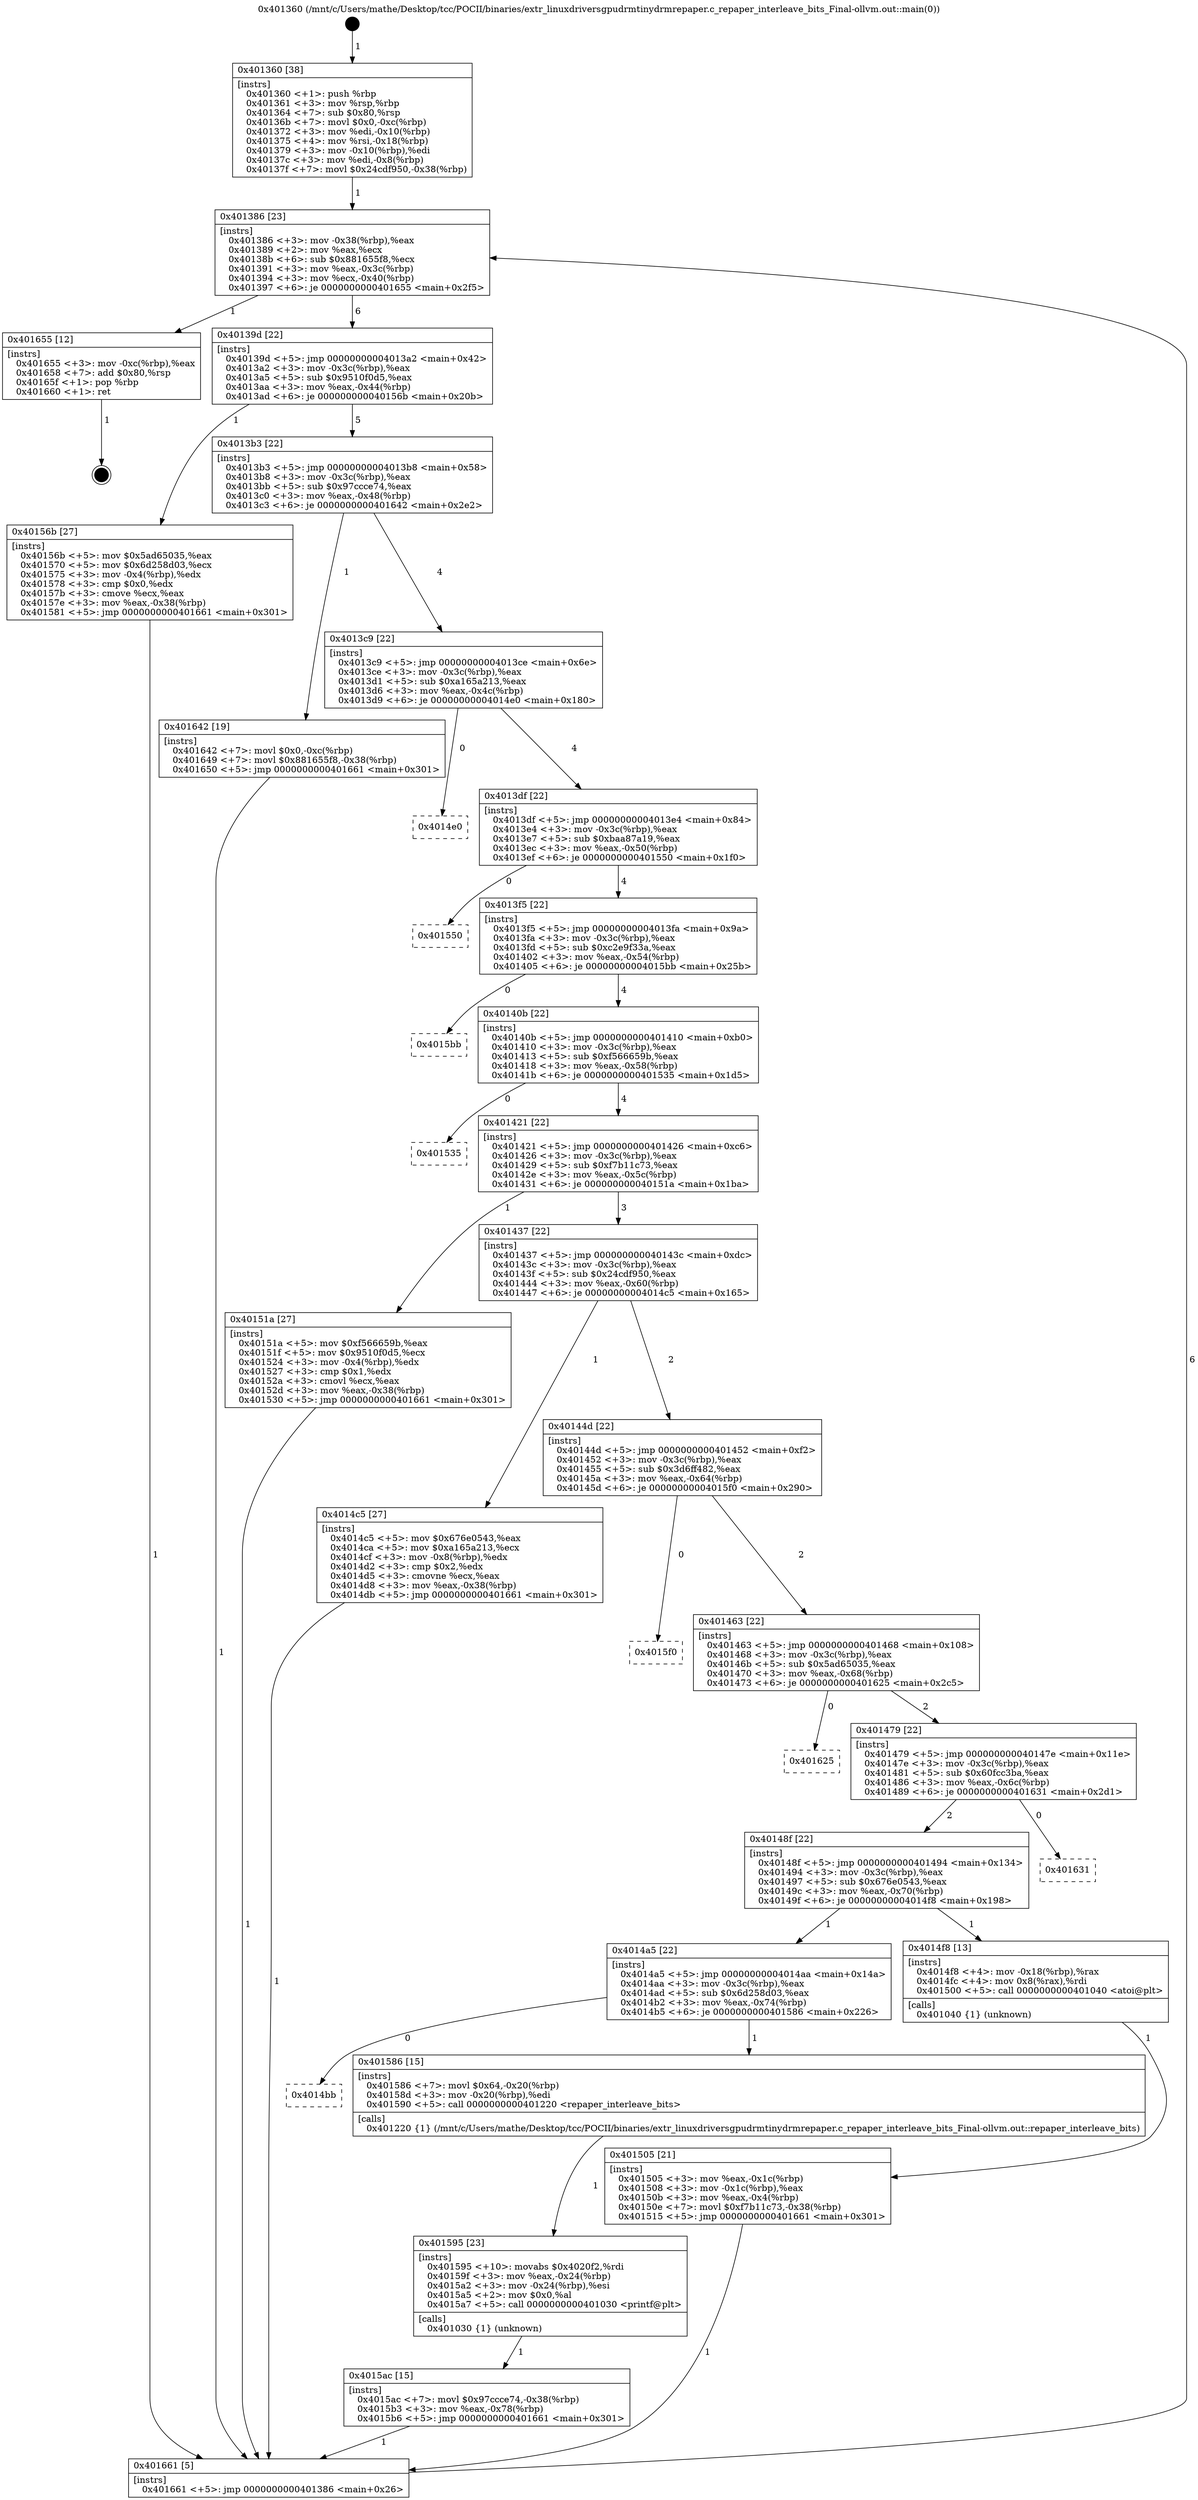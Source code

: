 digraph "0x401360" {
  label = "0x401360 (/mnt/c/Users/mathe/Desktop/tcc/POCII/binaries/extr_linuxdriversgpudrmtinydrmrepaper.c_repaper_interleave_bits_Final-ollvm.out::main(0))"
  labelloc = "t"
  node[shape=record]

  Entry [label="",width=0.3,height=0.3,shape=circle,fillcolor=black,style=filled]
  "0x401386" [label="{
     0x401386 [23]\l
     | [instrs]\l
     &nbsp;&nbsp;0x401386 \<+3\>: mov -0x38(%rbp),%eax\l
     &nbsp;&nbsp;0x401389 \<+2\>: mov %eax,%ecx\l
     &nbsp;&nbsp;0x40138b \<+6\>: sub $0x881655f8,%ecx\l
     &nbsp;&nbsp;0x401391 \<+3\>: mov %eax,-0x3c(%rbp)\l
     &nbsp;&nbsp;0x401394 \<+3\>: mov %ecx,-0x40(%rbp)\l
     &nbsp;&nbsp;0x401397 \<+6\>: je 0000000000401655 \<main+0x2f5\>\l
  }"]
  "0x401655" [label="{
     0x401655 [12]\l
     | [instrs]\l
     &nbsp;&nbsp;0x401655 \<+3\>: mov -0xc(%rbp),%eax\l
     &nbsp;&nbsp;0x401658 \<+7\>: add $0x80,%rsp\l
     &nbsp;&nbsp;0x40165f \<+1\>: pop %rbp\l
     &nbsp;&nbsp;0x401660 \<+1\>: ret\l
  }"]
  "0x40139d" [label="{
     0x40139d [22]\l
     | [instrs]\l
     &nbsp;&nbsp;0x40139d \<+5\>: jmp 00000000004013a2 \<main+0x42\>\l
     &nbsp;&nbsp;0x4013a2 \<+3\>: mov -0x3c(%rbp),%eax\l
     &nbsp;&nbsp;0x4013a5 \<+5\>: sub $0x9510f0d5,%eax\l
     &nbsp;&nbsp;0x4013aa \<+3\>: mov %eax,-0x44(%rbp)\l
     &nbsp;&nbsp;0x4013ad \<+6\>: je 000000000040156b \<main+0x20b\>\l
  }"]
  Exit [label="",width=0.3,height=0.3,shape=circle,fillcolor=black,style=filled,peripheries=2]
  "0x40156b" [label="{
     0x40156b [27]\l
     | [instrs]\l
     &nbsp;&nbsp;0x40156b \<+5\>: mov $0x5ad65035,%eax\l
     &nbsp;&nbsp;0x401570 \<+5\>: mov $0x6d258d03,%ecx\l
     &nbsp;&nbsp;0x401575 \<+3\>: mov -0x4(%rbp),%edx\l
     &nbsp;&nbsp;0x401578 \<+3\>: cmp $0x0,%edx\l
     &nbsp;&nbsp;0x40157b \<+3\>: cmove %ecx,%eax\l
     &nbsp;&nbsp;0x40157e \<+3\>: mov %eax,-0x38(%rbp)\l
     &nbsp;&nbsp;0x401581 \<+5\>: jmp 0000000000401661 \<main+0x301\>\l
  }"]
  "0x4013b3" [label="{
     0x4013b3 [22]\l
     | [instrs]\l
     &nbsp;&nbsp;0x4013b3 \<+5\>: jmp 00000000004013b8 \<main+0x58\>\l
     &nbsp;&nbsp;0x4013b8 \<+3\>: mov -0x3c(%rbp),%eax\l
     &nbsp;&nbsp;0x4013bb \<+5\>: sub $0x97ccce74,%eax\l
     &nbsp;&nbsp;0x4013c0 \<+3\>: mov %eax,-0x48(%rbp)\l
     &nbsp;&nbsp;0x4013c3 \<+6\>: je 0000000000401642 \<main+0x2e2\>\l
  }"]
  "0x4015ac" [label="{
     0x4015ac [15]\l
     | [instrs]\l
     &nbsp;&nbsp;0x4015ac \<+7\>: movl $0x97ccce74,-0x38(%rbp)\l
     &nbsp;&nbsp;0x4015b3 \<+3\>: mov %eax,-0x78(%rbp)\l
     &nbsp;&nbsp;0x4015b6 \<+5\>: jmp 0000000000401661 \<main+0x301\>\l
  }"]
  "0x401642" [label="{
     0x401642 [19]\l
     | [instrs]\l
     &nbsp;&nbsp;0x401642 \<+7\>: movl $0x0,-0xc(%rbp)\l
     &nbsp;&nbsp;0x401649 \<+7\>: movl $0x881655f8,-0x38(%rbp)\l
     &nbsp;&nbsp;0x401650 \<+5\>: jmp 0000000000401661 \<main+0x301\>\l
  }"]
  "0x4013c9" [label="{
     0x4013c9 [22]\l
     | [instrs]\l
     &nbsp;&nbsp;0x4013c9 \<+5\>: jmp 00000000004013ce \<main+0x6e\>\l
     &nbsp;&nbsp;0x4013ce \<+3\>: mov -0x3c(%rbp),%eax\l
     &nbsp;&nbsp;0x4013d1 \<+5\>: sub $0xa165a213,%eax\l
     &nbsp;&nbsp;0x4013d6 \<+3\>: mov %eax,-0x4c(%rbp)\l
     &nbsp;&nbsp;0x4013d9 \<+6\>: je 00000000004014e0 \<main+0x180\>\l
  }"]
  "0x401595" [label="{
     0x401595 [23]\l
     | [instrs]\l
     &nbsp;&nbsp;0x401595 \<+10\>: movabs $0x4020f2,%rdi\l
     &nbsp;&nbsp;0x40159f \<+3\>: mov %eax,-0x24(%rbp)\l
     &nbsp;&nbsp;0x4015a2 \<+3\>: mov -0x24(%rbp),%esi\l
     &nbsp;&nbsp;0x4015a5 \<+2\>: mov $0x0,%al\l
     &nbsp;&nbsp;0x4015a7 \<+5\>: call 0000000000401030 \<printf@plt\>\l
     | [calls]\l
     &nbsp;&nbsp;0x401030 \{1\} (unknown)\l
  }"]
  "0x4014e0" [label="{
     0x4014e0\l
  }", style=dashed]
  "0x4013df" [label="{
     0x4013df [22]\l
     | [instrs]\l
     &nbsp;&nbsp;0x4013df \<+5\>: jmp 00000000004013e4 \<main+0x84\>\l
     &nbsp;&nbsp;0x4013e4 \<+3\>: mov -0x3c(%rbp),%eax\l
     &nbsp;&nbsp;0x4013e7 \<+5\>: sub $0xbaa87a19,%eax\l
     &nbsp;&nbsp;0x4013ec \<+3\>: mov %eax,-0x50(%rbp)\l
     &nbsp;&nbsp;0x4013ef \<+6\>: je 0000000000401550 \<main+0x1f0\>\l
  }"]
  "0x4014bb" [label="{
     0x4014bb\l
  }", style=dashed]
  "0x401550" [label="{
     0x401550\l
  }", style=dashed]
  "0x4013f5" [label="{
     0x4013f5 [22]\l
     | [instrs]\l
     &nbsp;&nbsp;0x4013f5 \<+5\>: jmp 00000000004013fa \<main+0x9a\>\l
     &nbsp;&nbsp;0x4013fa \<+3\>: mov -0x3c(%rbp),%eax\l
     &nbsp;&nbsp;0x4013fd \<+5\>: sub $0xc2e9f33a,%eax\l
     &nbsp;&nbsp;0x401402 \<+3\>: mov %eax,-0x54(%rbp)\l
     &nbsp;&nbsp;0x401405 \<+6\>: je 00000000004015bb \<main+0x25b\>\l
  }"]
  "0x401586" [label="{
     0x401586 [15]\l
     | [instrs]\l
     &nbsp;&nbsp;0x401586 \<+7\>: movl $0x64,-0x20(%rbp)\l
     &nbsp;&nbsp;0x40158d \<+3\>: mov -0x20(%rbp),%edi\l
     &nbsp;&nbsp;0x401590 \<+5\>: call 0000000000401220 \<repaper_interleave_bits\>\l
     | [calls]\l
     &nbsp;&nbsp;0x401220 \{1\} (/mnt/c/Users/mathe/Desktop/tcc/POCII/binaries/extr_linuxdriversgpudrmtinydrmrepaper.c_repaper_interleave_bits_Final-ollvm.out::repaper_interleave_bits)\l
  }"]
  "0x4015bb" [label="{
     0x4015bb\l
  }", style=dashed]
  "0x40140b" [label="{
     0x40140b [22]\l
     | [instrs]\l
     &nbsp;&nbsp;0x40140b \<+5\>: jmp 0000000000401410 \<main+0xb0\>\l
     &nbsp;&nbsp;0x401410 \<+3\>: mov -0x3c(%rbp),%eax\l
     &nbsp;&nbsp;0x401413 \<+5\>: sub $0xf566659b,%eax\l
     &nbsp;&nbsp;0x401418 \<+3\>: mov %eax,-0x58(%rbp)\l
     &nbsp;&nbsp;0x40141b \<+6\>: je 0000000000401535 \<main+0x1d5\>\l
  }"]
  "0x401505" [label="{
     0x401505 [21]\l
     | [instrs]\l
     &nbsp;&nbsp;0x401505 \<+3\>: mov %eax,-0x1c(%rbp)\l
     &nbsp;&nbsp;0x401508 \<+3\>: mov -0x1c(%rbp),%eax\l
     &nbsp;&nbsp;0x40150b \<+3\>: mov %eax,-0x4(%rbp)\l
     &nbsp;&nbsp;0x40150e \<+7\>: movl $0xf7b11c73,-0x38(%rbp)\l
     &nbsp;&nbsp;0x401515 \<+5\>: jmp 0000000000401661 \<main+0x301\>\l
  }"]
  "0x401535" [label="{
     0x401535\l
  }", style=dashed]
  "0x401421" [label="{
     0x401421 [22]\l
     | [instrs]\l
     &nbsp;&nbsp;0x401421 \<+5\>: jmp 0000000000401426 \<main+0xc6\>\l
     &nbsp;&nbsp;0x401426 \<+3\>: mov -0x3c(%rbp),%eax\l
     &nbsp;&nbsp;0x401429 \<+5\>: sub $0xf7b11c73,%eax\l
     &nbsp;&nbsp;0x40142e \<+3\>: mov %eax,-0x5c(%rbp)\l
     &nbsp;&nbsp;0x401431 \<+6\>: je 000000000040151a \<main+0x1ba\>\l
  }"]
  "0x4014a5" [label="{
     0x4014a5 [22]\l
     | [instrs]\l
     &nbsp;&nbsp;0x4014a5 \<+5\>: jmp 00000000004014aa \<main+0x14a\>\l
     &nbsp;&nbsp;0x4014aa \<+3\>: mov -0x3c(%rbp),%eax\l
     &nbsp;&nbsp;0x4014ad \<+5\>: sub $0x6d258d03,%eax\l
     &nbsp;&nbsp;0x4014b2 \<+3\>: mov %eax,-0x74(%rbp)\l
     &nbsp;&nbsp;0x4014b5 \<+6\>: je 0000000000401586 \<main+0x226\>\l
  }"]
  "0x40151a" [label="{
     0x40151a [27]\l
     | [instrs]\l
     &nbsp;&nbsp;0x40151a \<+5\>: mov $0xf566659b,%eax\l
     &nbsp;&nbsp;0x40151f \<+5\>: mov $0x9510f0d5,%ecx\l
     &nbsp;&nbsp;0x401524 \<+3\>: mov -0x4(%rbp),%edx\l
     &nbsp;&nbsp;0x401527 \<+3\>: cmp $0x1,%edx\l
     &nbsp;&nbsp;0x40152a \<+3\>: cmovl %ecx,%eax\l
     &nbsp;&nbsp;0x40152d \<+3\>: mov %eax,-0x38(%rbp)\l
     &nbsp;&nbsp;0x401530 \<+5\>: jmp 0000000000401661 \<main+0x301\>\l
  }"]
  "0x401437" [label="{
     0x401437 [22]\l
     | [instrs]\l
     &nbsp;&nbsp;0x401437 \<+5\>: jmp 000000000040143c \<main+0xdc\>\l
     &nbsp;&nbsp;0x40143c \<+3\>: mov -0x3c(%rbp),%eax\l
     &nbsp;&nbsp;0x40143f \<+5\>: sub $0x24cdf950,%eax\l
     &nbsp;&nbsp;0x401444 \<+3\>: mov %eax,-0x60(%rbp)\l
     &nbsp;&nbsp;0x401447 \<+6\>: je 00000000004014c5 \<main+0x165\>\l
  }"]
  "0x4014f8" [label="{
     0x4014f8 [13]\l
     | [instrs]\l
     &nbsp;&nbsp;0x4014f8 \<+4\>: mov -0x18(%rbp),%rax\l
     &nbsp;&nbsp;0x4014fc \<+4\>: mov 0x8(%rax),%rdi\l
     &nbsp;&nbsp;0x401500 \<+5\>: call 0000000000401040 \<atoi@plt\>\l
     | [calls]\l
     &nbsp;&nbsp;0x401040 \{1\} (unknown)\l
  }"]
  "0x4014c5" [label="{
     0x4014c5 [27]\l
     | [instrs]\l
     &nbsp;&nbsp;0x4014c5 \<+5\>: mov $0x676e0543,%eax\l
     &nbsp;&nbsp;0x4014ca \<+5\>: mov $0xa165a213,%ecx\l
     &nbsp;&nbsp;0x4014cf \<+3\>: mov -0x8(%rbp),%edx\l
     &nbsp;&nbsp;0x4014d2 \<+3\>: cmp $0x2,%edx\l
     &nbsp;&nbsp;0x4014d5 \<+3\>: cmovne %ecx,%eax\l
     &nbsp;&nbsp;0x4014d8 \<+3\>: mov %eax,-0x38(%rbp)\l
     &nbsp;&nbsp;0x4014db \<+5\>: jmp 0000000000401661 \<main+0x301\>\l
  }"]
  "0x40144d" [label="{
     0x40144d [22]\l
     | [instrs]\l
     &nbsp;&nbsp;0x40144d \<+5\>: jmp 0000000000401452 \<main+0xf2\>\l
     &nbsp;&nbsp;0x401452 \<+3\>: mov -0x3c(%rbp),%eax\l
     &nbsp;&nbsp;0x401455 \<+5\>: sub $0x3d6ff482,%eax\l
     &nbsp;&nbsp;0x40145a \<+3\>: mov %eax,-0x64(%rbp)\l
     &nbsp;&nbsp;0x40145d \<+6\>: je 00000000004015f0 \<main+0x290\>\l
  }"]
  "0x401661" [label="{
     0x401661 [5]\l
     | [instrs]\l
     &nbsp;&nbsp;0x401661 \<+5\>: jmp 0000000000401386 \<main+0x26\>\l
  }"]
  "0x401360" [label="{
     0x401360 [38]\l
     | [instrs]\l
     &nbsp;&nbsp;0x401360 \<+1\>: push %rbp\l
     &nbsp;&nbsp;0x401361 \<+3\>: mov %rsp,%rbp\l
     &nbsp;&nbsp;0x401364 \<+7\>: sub $0x80,%rsp\l
     &nbsp;&nbsp;0x40136b \<+7\>: movl $0x0,-0xc(%rbp)\l
     &nbsp;&nbsp;0x401372 \<+3\>: mov %edi,-0x10(%rbp)\l
     &nbsp;&nbsp;0x401375 \<+4\>: mov %rsi,-0x18(%rbp)\l
     &nbsp;&nbsp;0x401379 \<+3\>: mov -0x10(%rbp),%edi\l
     &nbsp;&nbsp;0x40137c \<+3\>: mov %edi,-0x8(%rbp)\l
     &nbsp;&nbsp;0x40137f \<+7\>: movl $0x24cdf950,-0x38(%rbp)\l
  }"]
  "0x40148f" [label="{
     0x40148f [22]\l
     | [instrs]\l
     &nbsp;&nbsp;0x40148f \<+5\>: jmp 0000000000401494 \<main+0x134\>\l
     &nbsp;&nbsp;0x401494 \<+3\>: mov -0x3c(%rbp),%eax\l
     &nbsp;&nbsp;0x401497 \<+5\>: sub $0x676e0543,%eax\l
     &nbsp;&nbsp;0x40149c \<+3\>: mov %eax,-0x70(%rbp)\l
     &nbsp;&nbsp;0x40149f \<+6\>: je 00000000004014f8 \<main+0x198\>\l
  }"]
  "0x4015f0" [label="{
     0x4015f0\l
  }", style=dashed]
  "0x401463" [label="{
     0x401463 [22]\l
     | [instrs]\l
     &nbsp;&nbsp;0x401463 \<+5\>: jmp 0000000000401468 \<main+0x108\>\l
     &nbsp;&nbsp;0x401468 \<+3\>: mov -0x3c(%rbp),%eax\l
     &nbsp;&nbsp;0x40146b \<+5\>: sub $0x5ad65035,%eax\l
     &nbsp;&nbsp;0x401470 \<+3\>: mov %eax,-0x68(%rbp)\l
     &nbsp;&nbsp;0x401473 \<+6\>: je 0000000000401625 \<main+0x2c5\>\l
  }"]
  "0x401631" [label="{
     0x401631\l
  }", style=dashed]
  "0x401625" [label="{
     0x401625\l
  }", style=dashed]
  "0x401479" [label="{
     0x401479 [22]\l
     | [instrs]\l
     &nbsp;&nbsp;0x401479 \<+5\>: jmp 000000000040147e \<main+0x11e\>\l
     &nbsp;&nbsp;0x40147e \<+3\>: mov -0x3c(%rbp),%eax\l
     &nbsp;&nbsp;0x401481 \<+5\>: sub $0x60fcc3ba,%eax\l
     &nbsp;&nbsp;0x401486 \<+3\>: mov %eax,-0x6c(%rbp)\l
     &nbsp;&nbsp;0x401489 \<+6\>: je 0000000000401631 \<main+0x2d1\>\l
  }"]
  Entry -> "0x401360" [label=" 1"]
  "0x401386" -> "0x401655" [label=" 1"]
  "0x401386" -> "0x40139d" [label=" 6"]
  "0x401655" -> Exit [label=" 1"]
  "0x40139d" -> "0x40156b" [label=" 1"]
  "0x40139d" -> "0x4013b3" [label=" 5"]
  "0x401642" -> "0x401661" [label=" 1"]
  "0x4013b3" -> "0x401642" [label=" 1"]
  "0x4013b3" -> "0x4013c9" [label=" 4"]
  "0x4015ac" -> "0x401661" [label=" 1"]
  "0x4013c9" -> "0x4014e0" [label=" 0"]
  "0x4013c9" -> "0x4013df" [label=" 4"]
  "0x401595" -> "0x4015ac" [label=" 1"]
  "0x4013df" -> "0x401550" [label=" 0"]
  "0x4013df" -> "0x4013f5" [label=" 4"]
  "0x401586" -> "0x401595" [label=" 1"]
  "0x4013f5" -> "0x4015bb" [label=" 0"]
  "0x4013f5" -> "0x40140b" [label=" 4"]
  "0x4014a5" -> "0x4014bb" [label=" 0"]
  "0x40140b" -> "0x401535" [label=" 0"]
  "0x40140b" -> "0x401421" [label=" 4"]
  "0x4014a5" -> "0x401586" [label=" 1"]
  "0x401421" -> "0x40151a" [label=" 1"]
  "0x401421" -> "0x401437" [label=" 3"]
  "0x40156b" -> "0x401661" [label=" 1"]
  "0x401437" -> "0x4014c5" [label=" 1"]
  "0x401437" -> "0x40144d" [label=" 2"]
  "0x4014c5" -> "0x401661" [label=" 1"]
  "0x401360" -> "0x401386" [label=" 1"]
  "0x401661" -> "0x401386" [label=" 6"]
  "0x40151a" -> "0x401661" [label=" 1"]
  "0x40144d" -> "0x4015f0" [label=" 0"]
  "0x40144d" -> "0x401463" [label=" 2"]
  "0x4014f8" -> "0x401505" [label=" 1"]
  "0x401463" -> "0x401625" [label=" 0"]
  "0x401463" -> "0x401479" [label=" 2"]
  "0x40148f" -> "0x4014a5" [label=" 1"]
  "0x401479" -> "0x401631" [label=" 0"]
  "0x401479" -> "0x40148f" [label=" 2"]
  "0x401505" -> "0x401661" [label=" 1"]
  "0x40148f" -> "0x4014f8" [label=" 1"]
}
